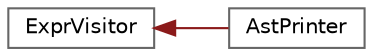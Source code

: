 digraph "Graphical Class Hierarchy"
{
 // LATEX_PDF_SIZE
  bgcolor="transparent";
  edge [fontname=Helvetica,fontsize=10,labelfontname=Helvetica,labelfontsize=10];
  node [fontname=Helvetica,fontsize=10,shape=box,height=0.2,width=0.4];
  rankdir="LR";
  Node0 [id="Node000000",label="ExprVisitor",height=0.2,width=0.4,color="grey40", fillcolor="white", style="filled",URL="$classExprVisitor.html",tooltip="Abstract base class for expression visitors."];
  Node0 -> Node1 [id="edge1_Node000000_Node000001",dir="back",color="firebrick4",style="solid",tooltip=" "];
  Node1 [id="Node000001",label="AstPrinter",height=0.2,width=0.4,color="grey40", fillcolor="white", style="filled",URL="$classAstPrinter.html",tooltip="Class for printing the abstract syntax tree (AST)."];
}
